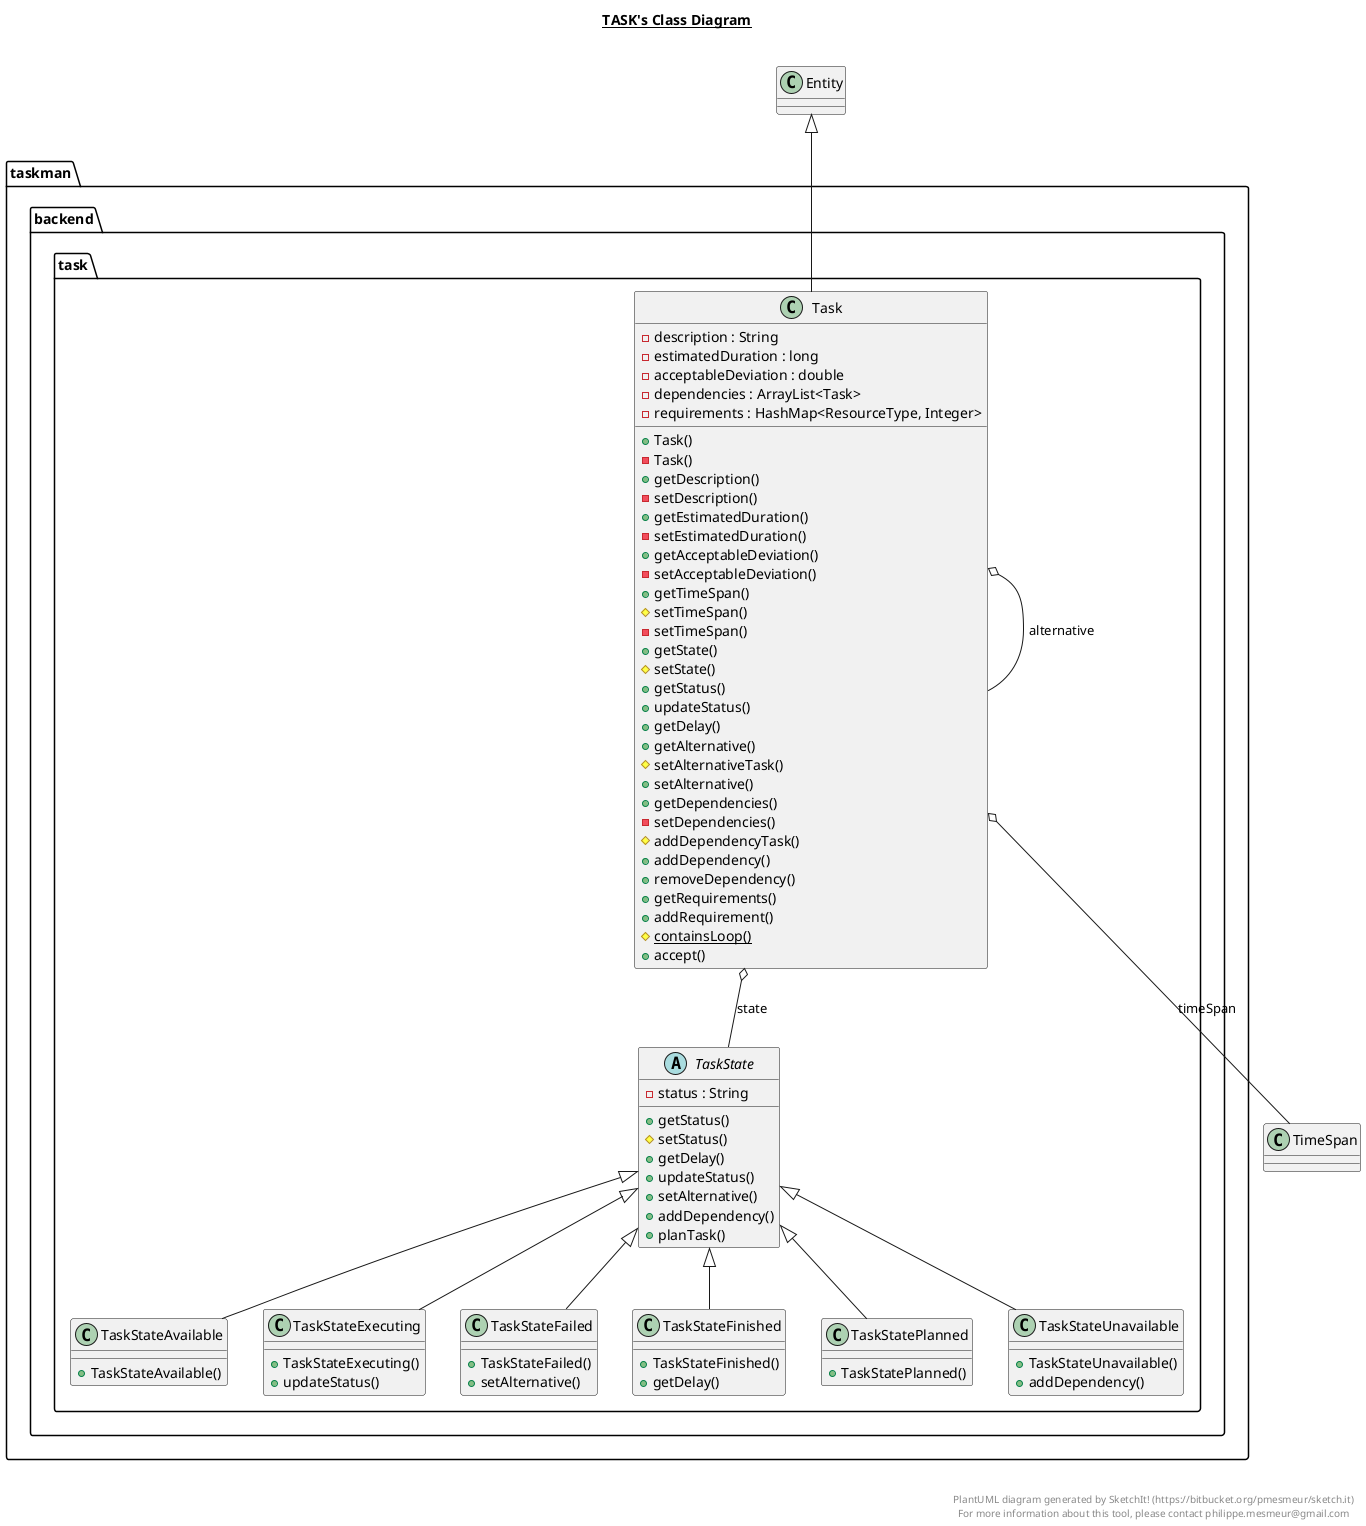 @startuml

title __TASK's Class Diagram__\n

  package taskman {
    package taskman.backend {
      package taskman.backend.task {
        class Task {
            - description : String
            - estimatedDuration : long
            - acceptableDeviation : double
            - dependencies : ArrayList<Task>
            - requirements : HashMap<ResourceType, Integer>
            + Task()
            - Task()
            + getDescription()
            - setDescription()
            + getEstimatedDuration()
            - setEstimatedDuration()
            + getAcceptableDeviation()
            - setAcceptableDeviation()
            + getTimeSpan()
            # setTimeSpan()
            - setTimeSpan()
            + getState()
            # setState()
            + getStatus()
            + updateStatus()
            + getDelay()
            + getAlternative()
            # setAlternativeTask()
            + setAlternative()
            + getDependencies()
            - setDependencies()
            # addDependencyTask()
            + addDependency()
            + removeDependency()
            + getRequirements()
            + addRequirement()
            {static} # containsLoop()
            + accept()
        }
      }
    }
  }
  

  package taskman {
    package taskman.backend {
      package taskman.backend.task {
        abstract class TaskState {
            - status : String
            + getStatus()
            # setStatus()
            + getDelay()
            + updateStatus()
            + setAlternative()
            + addDependency()
            + planTask()
        }
      }
    }
  }
  

  package taskman {
    package taskman.backend {
      package taskman.backend.task {
        class TaskStateAvailable {
            + TaskStateAvailable()
        }
      }
    }
  }
  

  package taskman {
    package taskman.backend {
      package taskman.backend.task {
        class TaskStateExecuting {
            + TaskStateExecuting()
            + updateStatus()
        }
      }
    }
  }
  

  package taskman {
    package taskman.backend {
      package taskman.backend.task {
        class TaskStateFailed {
            + TaskStateFailed()
            + setAlternative()
        }
      }
    }
  }
  

  package taskman {
    package taskman.backend {
      package taskman.backend.task {
        class TaskStateFinished {
            + TaskStateFinished()
            + getDelay()
        }
      }
    }
  }
  

  package taskman {
    package taskman.backend {
      package taskman.backend.task {
        class TaskStatePlanned {
            + TaskStatePlanned()
        }
      }
    }
  }
  

  package taskman {
    package taskman.backend {
      package taskman.backend.task {
        class TaskStateUnavailable {
            + TaskStateUnavailable()
            + addDependency()
        }
      }
    }
  }
  

  Task -up-|> Entity
  Task o-- TimeSpan : timeSpan
  Task o-- TaskState : state
  Task o-- Task : alternative
  TaskStateAvailable -up-|> TaskState
  TaskStateExecuting -up-|> TaskState
  TaskStateFailed -up-|> TaskState
  TaskStateFinished -up-|> TaskState
  TaskStatePlanned -up-|> TaskState
  TaskStateUnavailable -up-|> TaskState


right footer


PlantUML diagram generated by SketchIt! (https://bitbucket.org/pmesmeur/sketch.it)
For more information about this tool, please contact philippe.mesmeur@gmail.com
endfooter

@enduml

